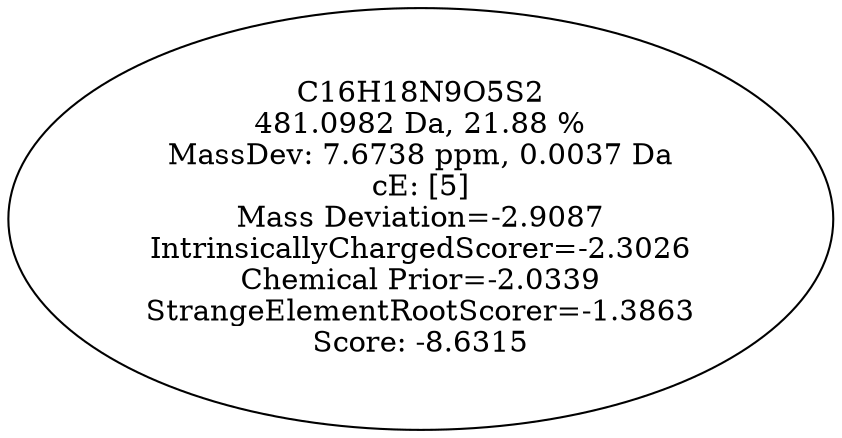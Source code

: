 strict digraph {
v1 [label="C16H18N9O5S2\n481.0982 Da, 21.88 %\nMassDev: 7.6738 ppm, 0.0037 Da\ncE: [5]\nMass Deviation=-2.9087\nIntrinsicallyChargedScorer=-2.3026\nChemical Prior=-2.0339\nStrangeElementRootScorer=-1.3863\nScore: -8.6315"];
}